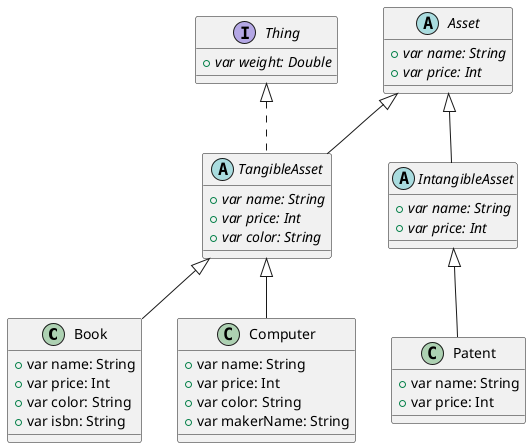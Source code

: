 @startuml
'https://plantuml.com/class-diagram

scale 1

class Book extends TangibleAsset {
    + var name: String
    + var price: Int
    + var color: String
    + var isbn: String
}

class Computer extends TangibleAsset {
    + var name: String
    + var price: Int
    + var color: String
    + var makerName: String
}

class Patent extends IntangibleAsset {
    + var name: String
    + var price: Int
}

abstract class TangibleAsset extends Asset implements Thing {
    {abstract} + var name: String
    {abstract} + var price: Int
    {abstract} + var color: String
}

abstract class IntangibleAsset extends Asset {
    {abstract} + var name: String
    {abstract} + var price: Int
}


interface Thing {
    {abstract} + var weight: Double
}

abstract class Asset {
    {abstract} + var name: String
    {abstract} + var price: Int
}

@enduml